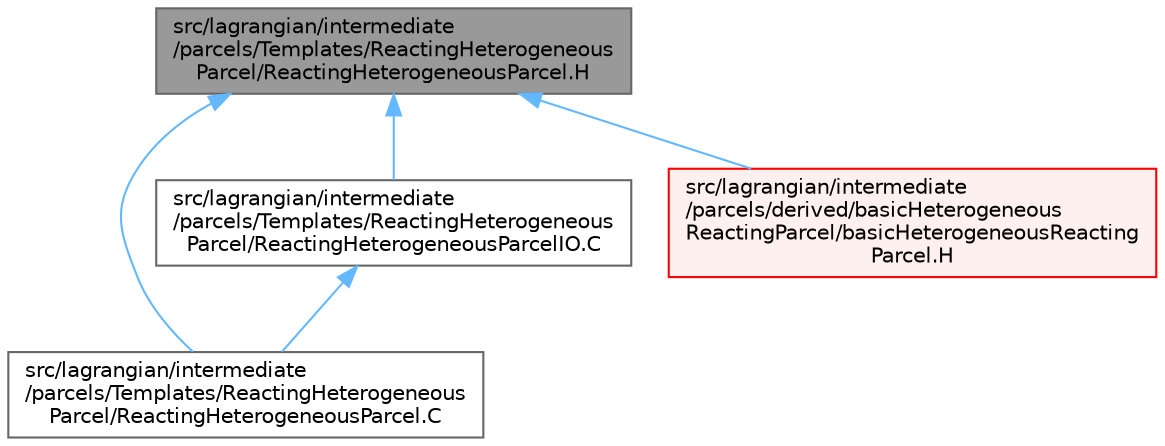 digraph "src/lagrangian/intermediate/parcels/Templates/ReactingHeterogeneousParcel/ReactingHeterogeneousParcel.H"
{
 // LATEX_PDF_SIZE
  bgcolor="transparent";
  edge [fontname=Helvetica,fontsize=10,labelfontname=Helvetica,labelfontsize=10];
  node [fontname=Helvetica,fontsize=10,shape=box,height=0.2,width=0.4];
  Node1 [id="Node000001",label="src/lagrangian/intermediate\l/parcels/Templates/ReactingHeterogeneous\lParcel/ReactingHeterogeneousParcel.H",height=0.2,width=0.4,color="gray40", fillcolor="grey60", style="filled", fontcolor="black",tooltip=" "];
  Node1 -> Node2 [id="edge1_Node000001_Node000002",dir="back",color="steelblue1",style="solid",tooltip=" "];
  Node2 [id="Node000002",label="src/lagrangian/intermediate\l/parcels/Templates/ReactingHeterogeneous\lParcel/ReactingHeterogeneousParcel.C",height=0.2,width=0.4,color="grey40", fillcolor="white", style="filled",URL="$ReactingHeterogeneousParcel_8C.html",tooltip=" "];
  Node1 -> Node3 [id="edge2_Node000001_Node000003",dir="back",color="steelblue1",style="solid",tooltip=" "];
  Node3 [id="Node000003",label="src/lagrangian/intermediate\l/parcels/Templates/ReactingHeterogeneous\lParcel/ReactingHeterogeneousParcelIO.C",height=0.2,width=0.4,color="grey40", fillcolor="white", style="filled",URL="$ReactingHeterogeneousParcelIO_8C.html",tooltip=" "];
  Node3 -> Node2 [id="edge3_Node000003_Node000002",dir="back",color="steelblue1",style="solid",tooltip=" "];
  Node1 -> Node4 [id="edge4_Node000001_Node000004",dir="back",color="steelblue1",style="solid",tooltip=" "];
  Node4 [id="Node000004",label="src/lagrangian/intermediate\l/parcels/derived/basicHeterogeneous\lReactingParcel/basicHeterogeneousReacting\lParcel.H",height=0.2,width=0.4,color="red", fillcolor="#FFF0F0", style="filled",URL="$basicHeterogeneousReactingParcel_8H.html",tooltip=" "];
}
